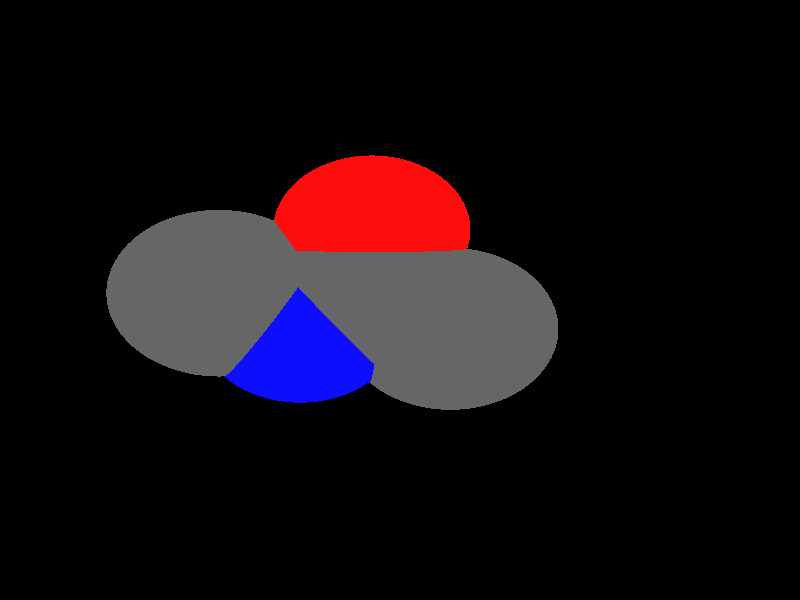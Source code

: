 global_settings {
	ambient_light rgb <0.200000002980232, 0.200000002980232, 0.200000002980232>
	max_trace_level 15
}

background { color rgb <0,0,0> }

camera {
	perspective
	location <2.45985130861175, -0.503944931673122, -17.0069741668366>
	angle 40
	up <0.778932713311838, 0.617771135798494, 0.107808403693297>
	right <-0.606568954788257, 0.785841685431529, -0.120527791505593> * 1
	direction <-0.159178928315717, 0.028489808921301, 0.986838588406375> }

light_source {
	<5.72665673484507, 26.9804263257419, -26.3317089751165>
	color rgb <1, 1, 1>
	fade_distance 52.2560848131584
	fade_power 0
	spotlight
	area_light <20, 0, 0>, <0, 0, 20>, 20, 20
	circular
	orient
	point_at <-5.72665673484507, -26.9804263257419, 26.3317089751165>
}

light_source {
	<24.8456414259575, -4.7550075712163, 17.3831802256702>
	color rgb <0.300000011920929, 0.300000011920929, 0.300000011920929> shadowless
	fade_distance 52.2560848131584
	fade_power 0
	parallel
	point_at <-24.8456414259575, 4.7550075712163, -17.3831802256702>
}

#default {
	finish {ambient 0.5 diffuse 1 specular 0.2 roughness .01 metallic 1}
}

union {
cylinder {
	<0.169, -0.216, 0.005>, 	<-0.5445, 0.012, 0.002>, 0.075
	pigment { rgbt <0.400000005960464, 0.400000005960464, 0.400000005960464, 0> }
}
cylinder {
	<-0.5445, 0.012, 0.002>, 	<-1.258, 0.24, -0.001>, 0.075
	pigment { rgbt <0.400000005960464, 0.400000005960464, 0.400000005960464, 0> }
}
cylinder {
	<0.237933690948984, -0.304902966912769, 0.00581161952721198>, 	<0.742271125026164, 0.086141275451421, 0.00476744264506461>, 0.075
	pigment { rgbt <0.400000005960464, 0.400000005960464, 0.400000005960464, 0> }
}
cylinder {
	<0.100066309051016, -0.127097033087231, 0.00418838047278801>, 	<0.604403743128196, 0.26394720927696, 0.00314420359064064>, 0.075
	pigment { rgbt <0.400000005960464, 0.400000005960464, 0.400000005960464, 0> }
}
cylinder {
	<0.742271125026164, 0.086141275451421, 0.00476744264506461>, 	<1.20393369094898, 0.444097033087231, 0.00381161952721198>, 0.075
	pigment { rgbt <1, 0.0500000007450581, 0.0500000007450581, 0> }
}
cylinder {
	<0.604403743128196, 0.26394720927696, 0.00314420359064064>, 	<1.06606630905102, 0.621902966912769, 0.00218838047278801>, 0.075
	pigment { rgbt <1, 0.0500000007450581, 0.0500000007450581, 0> }
}
cylinder {
	<0.169, -0.216, 0.005>, 	<0.196025304061762, -0.909989411850146, 0.0100991139739173>, 0.075
	pigment { rgbt <0.400000005960464, 0.400000005960464, 0.400000005960464, 0> }
}
cylinder {
	<0.196025304061762, -0.909989411850146, 0.0100991139739173>, 	<0.222, -1.577, 0.015>, 0.075
	pigment { rgbt <0.0500000007450581, 0.0500000007450581, 1, 0> }
}
cylinder {
	<0.222, -1.577, 0.015>, 	<0.872953410567003, -1.83551729266678, 0.0189243611790023>, 0.075
	pigment { rgbt <0.0500000007450581, 0.0500000007450581, 1, 0> }
}
cylinder {
	<0.872953410567003, -1.83551729266678, 0.0189243611790023>, 	<1.549, -2.104, 0.023>, 0.075
	pigment { rgbt <0.400000005960464, 0.400000005960464, 0.400000005960464, 0> }
}
sphere {
	<0.169, -0.216, 0.005>, 0.4104
	pigment { rgbt <0.400000005960464, 0.400000005960464, 0.400000005960464,0> }
}
sphere {
	<-1.258, 0.24, -0.001>, 0.4104
	pigment { rgbt <0.400000005960464, 0.400000005960464, 0.400000005960464,0> }
}
sphere {
	<1.135, 0.533, 0.003>, 0.3564
	pigment { rgbt <1, 0.0500000007450581, 0.0500000007450581,0> }
}
sphere {
	<0.222, -1.577, 0.015>, 0.3834
	pigment { rgbt <0.0500000007450581, 0.0500000007450581, 1,0> }
}
sphere {
	<1.549, -2.104, 0.023>, 0.4104
	pigment { rgbt <0.400000005960464, 0.400000005960464, 0.400000005960464,0> }
}
}
merge {
}
union {
}
merge {
sphere {
	<0.169, -0.216, 0.005>, 1.69983
	pigment { rgbt <0, 0, 0,0> }
}
sphere {
	<-1.258, 0.24, -0.001>, 1.69983
	pigment { rgbt <0, 0, 0,0> }
}
sphere {
	<1.135, 0.533, 0.003>, 1.519848
	pigment { rgbt <0, 0, 0,0> }
}
sphere {
	<0.222, -1.577, 0.015>, 1.549845
	pigment { rgbt <0, 0, 0,0> }
}
sphere {
	<1.549, -2.104, 0.023>, 1.69983
	pigment { rgbt <0, 0, 0,0> }
}
sphere {
	<0.169, -0.216, 0.005>, 1.7
	pigment { rgbt <0.400000005960464, 0.400000005960464, 0.400000005960464,0.350000023841858> }
}
sphere {
	<-1.258, 0.24, -0.001>, 1.7
	pigment { rgbt <0.400000005960464, 0.400000005960464, 0.400000005960464,0.350000023841858> }
}
sphere {
	<1.135, 0.533, 0.003>, 1.52
	pigment { rgbt <1, 0.0500000007450581, 0.0500000007450581,0.350000023841858> }
}
sphere {
	<0.222, -1.577, 0.015>, 1.55
	pigment { rgbt <0.0500000007450581, 0.0500000007450581, 1,0.350000023841858> }
}
sphere {
	<1.549, -2.104, 0.023>, 1.7
	pigment { rgbt <0.400000005960464, 0.400000005960464, 0.400000005960464,0.350000023841858> }
}
}
